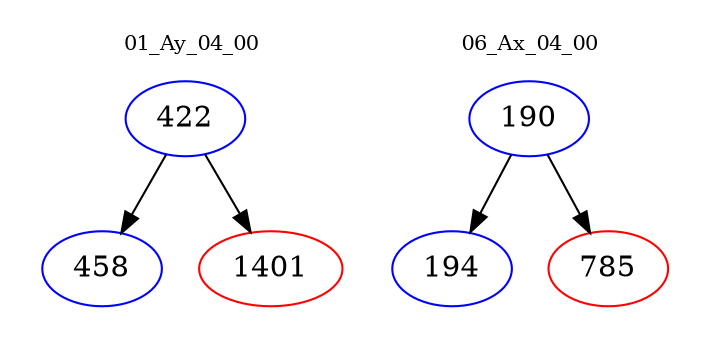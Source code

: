 digraph{
subgraph cluster_0 {
color = white
label = "01_Ay_04_00";
fontsize=10;
T0_422 [label="422", color="blue"]
T0_422 -> T0_458 [color="black"]
T0_458 [label="458", color="blue"]
T0_422 -> T0_1401 [color="black"]
T0_1401 [label="1401", color="red"]
}
subgraph cluster_1 {
color = white
label = "06_Ax_04_00";
fontsize=10;
T1_190 [label="190", color="blue"]
T1_190 -> T1_194 [color="black"]
T1_194 [label="194", color="blue"]
T1_190 -> T1_785 [color="black"]
T1_785 [label="785", color="red"]
}
}
